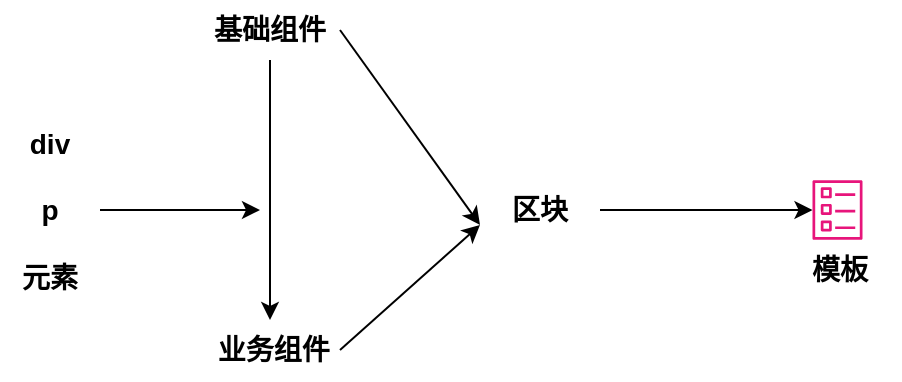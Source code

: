 <mxfile version="23.1.5" type="github">
  <diagram name="第 1 页" id="dDQUipNFQiX6oBX-kvsF">
    <mxGraphModel dx="1247" dy="659" grid="1" gridSize="10" guides="1" tooltips="1" connect="1" arrows="1" fold="1" page="1" pageScale="1" pageWidth="827" pageHeight="1169" math="0" shadow="0">
      <root>
        <mxCell id="0" />
        <mxCell id="1" parent="0" />
        <mxCell id="gEaBiGcU0Ve1vbxQW--x-1" value="&lt;span style=&quot;font-size: 14px;&quot;&gt;&lt;span style=&quot;font-size: 14px;&quot;&gt;div&lt;br style=&quot;font-size: 14px;&quot;&gt;&lt;br style=&quot;font-size: 14px;&quot;&gt;p&lt;br style=&quot;font-size: 14px;&quot;&gt;&lt;br style=&quot;font-size: 14px;&quot;&gt;元素&lt;br style=&quot;font-size: 14px;&quot;&gt;&lt;/span&gt;&lt;/span&gt;" style="text;html=1;align=center;verticalAlign=middle;whiteSpace=wrap;rounded=0;fontSize=14;fontStyle=1" vertex="1" parent="1">
          <mxGeometry x="190" y="350" width="50" height="110" as="geometry" />
        </mxCell>
        <mxCell id="gEaBiGcU0Ve1vbxQW--x-9" style="edgeStyle=orthogonalEdgeStyle;rounded=0;orthogonalLoop=1;jettySize=auto;html=1;exitX=0.5;exitY=1;exitDx=0;exitDy=0;entryX=0.5;entryY=0;entryDx=0;entryDy=0;" edge="1" parent="1" source="gEaBiGcU0Ve1vbxQW--x-2" target="gEaBiGcU0Ve1vbxQW--x-3">
          <mxGeometry relative="1" as="geometry" />
        </mxCell>
        <mxCell id="gEaBiGcU0Ve1vbxQW--x-2" value="基础组件" style="text;html=1;align=center;verticalAlign=middle;whiteSpace=wrap;rounded=0;fontSize=14;fontStyle=1" vertex="1" parent="1">
          <mxGeometry x="290" y="300" width="70" height="30" as="geometry" />
        </mxCell>
        <mxCell id="gEaBiGcU0Ve1vbxQW--x-3" value="&amp;nbsp;业务组件" style="text;html=1;align=center;verticalAlign=middle;whiteSpace=wrap;rounded=0;fontSize=14;fontStyle=1" vertex="1" parent="1">
          <mxGeometry x="290" y="460" width="70" height="30" as="geometry" />
        </mxCell>
        <mxCell id="gEaBiGcU0Ve1vbxQW--x-4" value="区块" style="text;html=1;align=center;verticalAlign=middle;whiteSpace=wrap;rounded=0;fontSize=14;fontStyle=1" vertex="1" parent="1">
          <mxGeometry x="430" y="390" width="60" height="30" as="geometry" />
        </mxCell>
        <mxCell id="gEaBiGcU0Ve1vbxQW--x-5" value="模板" style="text;html=1;align=center;verticalAlign=middle;whiteSpace=wrap;rounded=0;fontSize=14;fontStyle=1" vertex="1" parent="1">
          <mxGeometry x="580" y="420" width="60" height="30" as="geometry" />
        </mxCell>
        <mxCell id="gEaBiGcU0Ve1vbxQW--x-11" value="" style="endArrow=classic;html=1;rounded=0;entryX=0;entryY=0.75;entryDx=0;entryDy=0;exitX=1;exitY=0.5;exitDx=0;exitDy=0;" edge="1" parent="1" source="gEaBiGcU0Ve1vbxQW--x-2" target="gEaBiGcU0Ve1vbxQW--x-4">
          <mxGeometry width="50" height="50" relative="1" as="geometry">
            <mxPoint x="310" y="570" as="sourcePoint" />
            <mxPoint x="360" y="520" as="targetPoint" />
          </mxGeometry>
        </mxCell>
        <mxCell id="gEaBiGcU0Ve1vbxQW--x-12" value="" style="endArrow=classic;html=1;rounded=0;entryX=0;entryY=0.75;entryDx=0;entryDy=0;exitX=1;exitY=0.5;exitDx=0;exitDy=0;" edge="1" parent="1" source="gEaBiGcU0Ve1vbxQW--x-3" target="gEaBiGcU0Ve1vbxQW--x-4">
          <mxGeometry width="50" height="50" relative="1" as="geometry">
            <mxPoint x="360" y="480" as="sourcePoint" />
            <mxPoint x="430" y="570" as="targetPoint" />
          </mxGeometry>
        </mxCell>
        <mxCell id="gEaBiGcU0Ve1vbxQW--x-13" value="" style="endArrow=classic;html=1;rounded=0;exitX=1;exitY=0.5;exitDx=0;exitDy=0;" edge="1" parent="1" source="gEaBiGcU0Ve1vbxQW--x-4" target="gEaBiGcU0Ve1vbxQW--x-15">
          <mxGeometry width="50" height="50" relative="1" as="geometry">
            <mxPoint x="360" y="460" as="sourcePoint" />
            <mxPoint x="410" y="410" as="targetPoint" />
          </mxGeometry>
        </mxCell>
        <mxCell id="gEaBiGcU0Ve1vbxQW--x-14" value="" style="endArrow=classic;html=1;rounded=0;exitX=1;exitY=0.5;exitDx=0;exitDy=0;" edge="1" parent="1" source="gEaBiGcU0Ve1vbxQW--x-1">
          <mxGeometry width="50" height="50" relative="1" as="geometry">
            <mxPoint x="340" y="560" as="sourcePoint" />
            <mxPoint x="320" y="405" as="targetPoint" />
          </mxGeometry>
        </mxCell>
        <mxCell id="gEaBiGcU0Ve1vbxQW--x-15" value="" style="sketch=0;outlineConnect=0;fontColor=#232F3E;gradientColor=none;fillColor=#E7157B;strokeColor=none;dashed=0;verticalLabelPosition=bottom;verticalAlign=top;align=center;html=1;fontSize=12;fontStyle=0;aspect=fixed;pointerEvents=1;shape=mxgraph.aws4.template;" vertex="1" parent="1">
          <mxGeometry x="596.25" y="390" width="25" height="30" as="geometry" />
        </mxCell>
      </root>
    </mxGraphModel>
  </diagram>
</mxfile>
